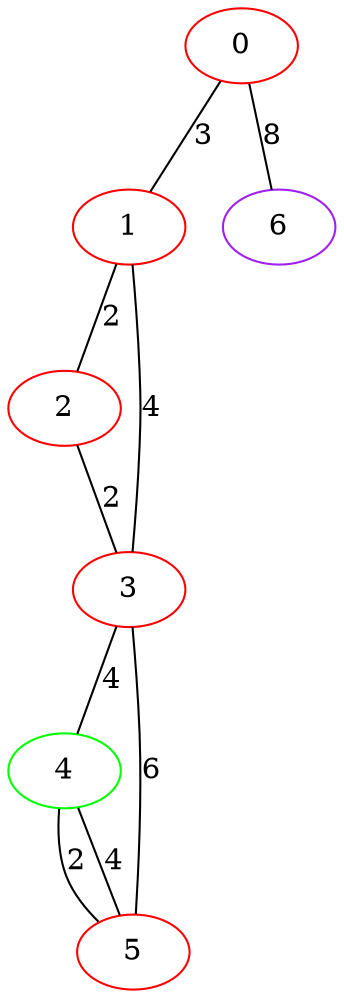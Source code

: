 graph "" {
0 [color=red, weight=1];
1 [color=red, weight=1];
2 [color=red, weight=1];
3 [color=red, weight=1];
4 [color=green, weight=2];
5 [color=red, weight=1];
6 [color=purple, weight=4];
0 -- 1  [key=0, label=3];
0 -- 6  [key=0, label=8];
1 -- 2  [key=0, label=2];
1 -- 3  [key=0, label=4];
2 -- 3  [key=0, label=2];
3 -- 4  [key=0, label=4];
3 -- 5  [key=0, label=6];
4 -- 5  [key=0, label=2];
4 -- 5  [key=1, label=4];
}
